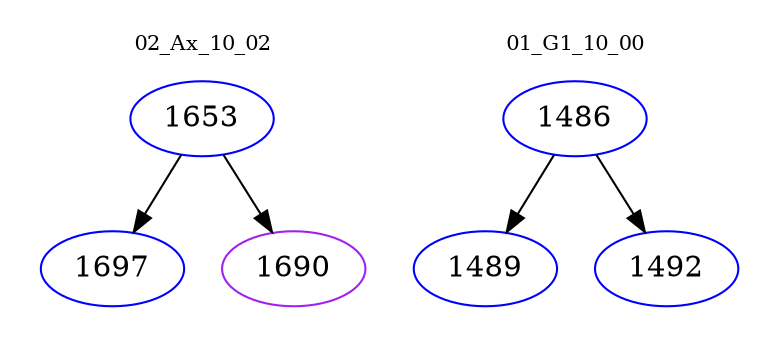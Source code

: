 digraph{
subgraph cluster_0 {
color = white
label = "02_Ax_10_02";
fontsize=10;
T0_1653 [label="1653", color="blue"]
T0_1653 -> T0_1697 [color="black"]
T0_1697 [label="1697", color="blue"]
T0_1653 -> T0_1690 [color="black"]
T0_1690 [label="1690", color="purple"]
}
subgraph cluster_1 {
color = white
label = "01_G1_10_00";
fontsize=10;
T1_1486 [label="1486", color="blue"]
T1_1486 -> T1_1489 [color="black"]
T1_1489 [label="1489", color="blue"]
T1_1486 -> T1_1492 [color="black"]
T1_1492 [label="1492", color="blue"]
}
}
